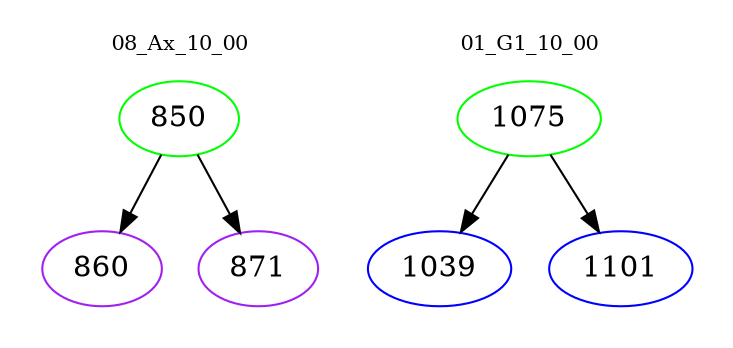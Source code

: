 digraph{
subgraph cluster_0 {
color = white
label = "08_Ax_10_00";
fontsize=10;
T0_850 [label="850", color="green"]
T0_850 -> T0_860 [color="black"]
T0_860 [label="860", color="purple"]
T0_850 -> T0_871 [color="black"]
T0_871 [label="871", color="purple"]
}
subgraph cluster_1 {
color = white
label = "01_G1_10_00";
fontsize=10;
T1_1075 [label="1075", color="green"]
T1_1075 -> T1_1039 [color="black"]
T1_1039 [label="1039", color="blue"]
T1_1075 -> T1_1101 [color="black"]
T1_1101 [label="1101", color="blue"]
}
}
